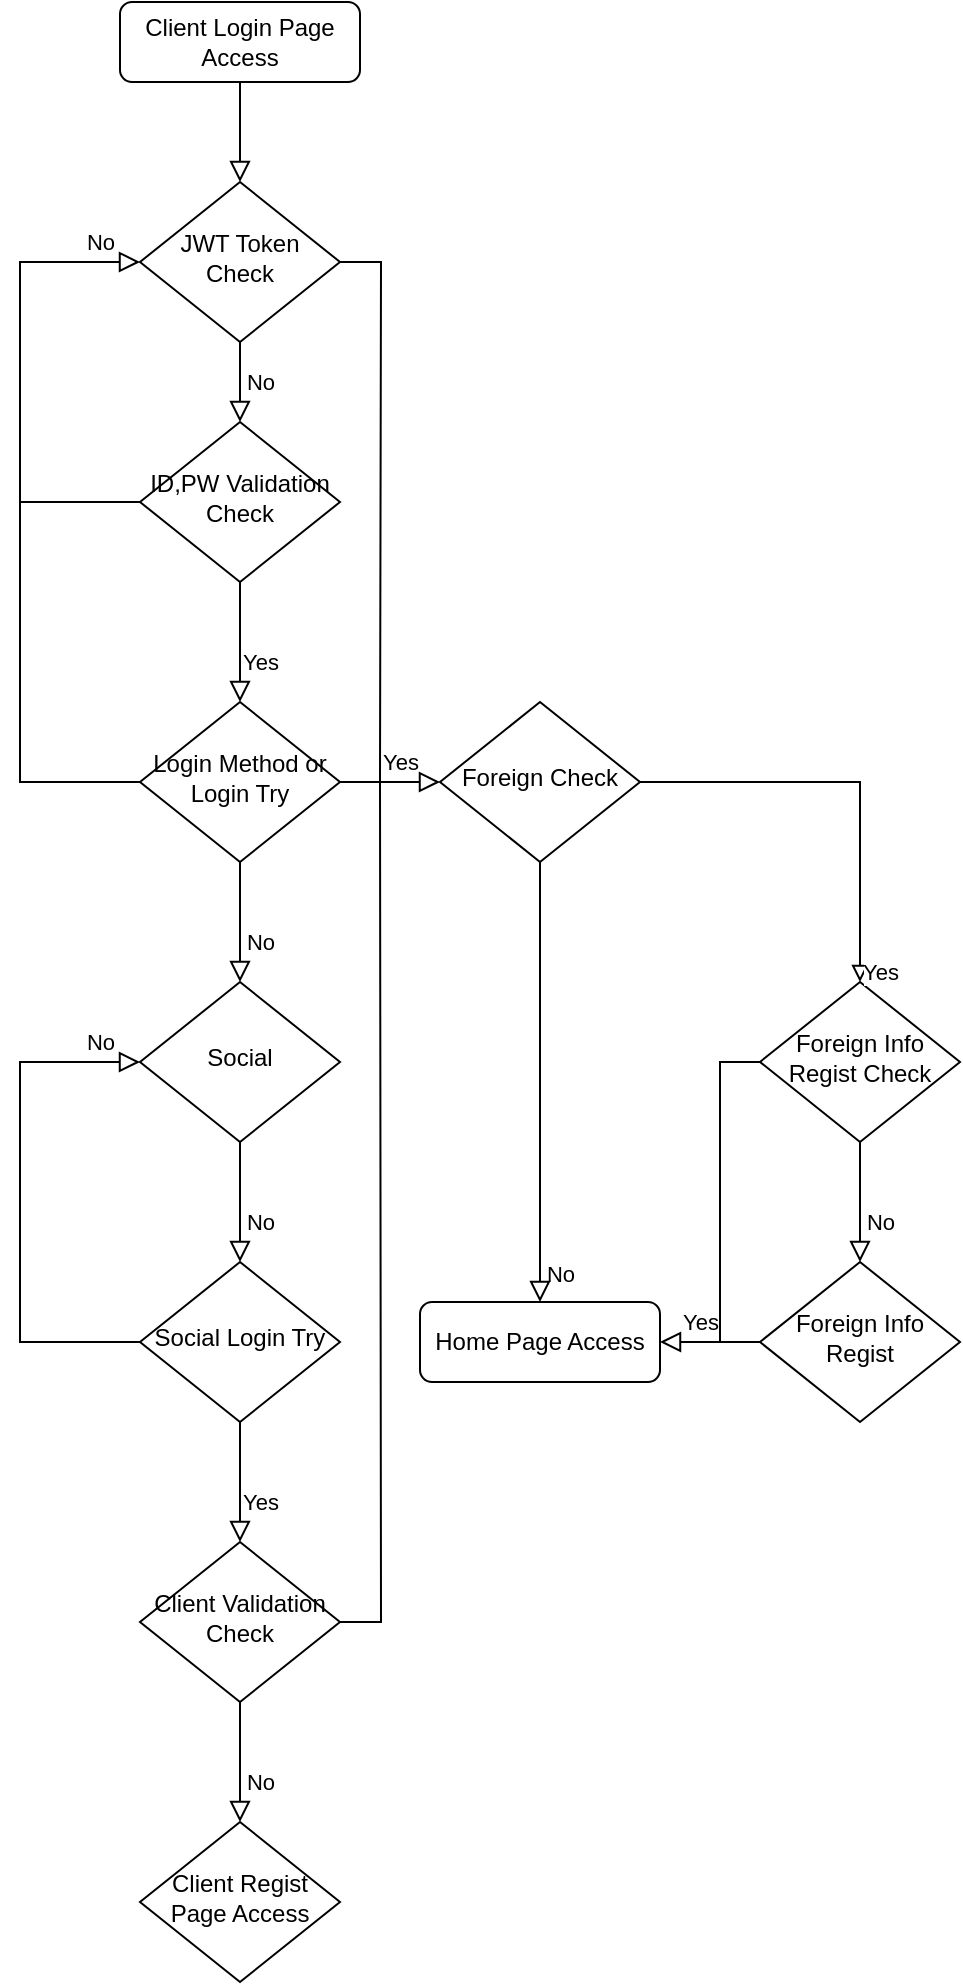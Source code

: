 <mxfile version="21.6.5" type="github" pages="4">
  <diagram id="C5RBs43oDa-KdzZeNtuy" name="Login">
    <mxGraphModel dx="819" dy="450" grid="1" gridSize="10" guides="1" tooltips="1" connect="1" arrows="1" fold="1" page="1" pageScale="1" pageWidth="827" pageHeight="1169" math="0" shadow="0">
      <root>
        <mxCell id="WIyWlLk6GJQsqaUBKTNV-0" />
        <mxCell id="WIyWlLk6GJQsqaUBKTNV-1" parent="WIyWlLk6GJQsqaUBKTNV-0" />
        <mxCell id="WIyWlLk6GJQsqaUBKTNV-2" value="" style="rounded=0;html=1;jettySize=auto;orthogonalLoop=1;fontSize=11;endArrow=block;endFill=0;endSize=8;strokeWidth=1;shadow=0;labelBackgroundColor=none;edgeStyle=orthogonalEdgeStyle;" parent="WIyWlLk6GJQsqaUBKTNV-1" source="WIyWlLk6GJQsqaUBKTNV-3" target="WIyWlLk6GJQsqaUBKTNV-6" edge="1">
          <mxGeometry relative="1" as="geometry" />
        </mxCell>
        <mxCell id="WIyWlLk6GJQsqaUBKTNV-3" value="Client Login Page Access" style="rounded=1;whiteSpace=wrap;html=1;fontSize=12;glass=0;strokeWidth=1;shadow=0;" parent="WIyWlLk6GJQsqaUBKTNV-1" vertex="1">
          <mxGeometry x="160" y="80" width="120" height="40" as="geometry" />
        </mxCell>
        <mxCell id="WIyWlLk6GJQsqaUBKTNV-4" value="No" style="rounded=0;html=1;jettySize=auto;orthogonalLoop=1;fontSize=11;endArrow=block;endFill=0;endSize=8;strokeWidth=1;shadow=0;labelBackgroundColor=none;edgeStyle=orthogonalEdgeStyle;" parent="WIyWlLk6GJQsqaUBKTNV-1" source="WIyWlLk6GJQsqaUBKTNV-6" target="WIyWlLk6GJQsqaUBKTNV-10" edge="1">
          <mxGeometry y="10" relative="1" as="geometry">
            <mxPoint as="offset" />
          </mxGeometry>
        </mxCell>
        <mxCell id="WIyWlLk6GJQsqaUBKTNV-6" value="JWT Token Check" style="rhombus;whiteSpace=wrap;html=1;shadow=0;fontFamily=Helvetica;fontSize=12;align=center;strokeWidth=1;spacing=6;spacingTop=-4;" parent="WIyWlLk6GJQsqaUBKTNV-1" vertex="1">
          <mxGeometry x="170" y="170" width="100" height="80" as="geometry" />
        </mxCell>
        <mxCell id="WIyWlLk6GJQsqaUBKTNV-8" value="Yes" style="rounded=0;html=1;jettySize=auto;orthogonalLoop=1;fontSize=11;endArrow=block;endFill=0;endSize=8;strokeWidth=1;shadow=0;labelBackgroundColor=none;edgeStyle=orthogonalEdgeStyle;" parent="WIyWlLk6GJQsqaUBKTNV-1" source="WIyWlLk6GJQsqaUBKTNV-10" edge="1">
          <mxGeometry x="0.334" y="10" relative="1" as="geometry">
            <mxPoint as="offset" />
            <mxPoint x="220" y="430" as="targetPoint" />
          </mxGeometry>
        </mxCell>
        <mxCell id="WIyWlLk6GJQsqaUBKTNV-9" value="No" style="edgeStyle=orthogonalEdgeStyle;rounded=0;html=1;jettySize=auto;orthogonalLoop=1;fontSize=11;endArrow=block;endFill=0;endSize=8;strokeWidth=1;shadow=0;labelBackgroundColor=none;entryX=0;entryY=0.5;entryDx=0;entryDy=0;exitX=0;exitY=0.5;exitDx=0;exitDy=0;" parent="WIyWlLk6GJQsqaUBKTNV-1" source="OAU4mPGq5pB8jbVuJAas-1" target="WIyWlLk6GJQsqaUBKTNV-6" edge="1">
          <mxGeometry x="0.895" y="10" relative="1" as="geometry">
            <mxPoint as="offset" />
            <mxPoint x="50" y="330" as="targetPoint" />
            <Array as="points">
              <mxPoint x="110" y="470" />
              <mxPoint x="110" y="210" />
            </Array>
          </mxGeometry>
        </mxCell>
        <mxCell id="WIyWlLk6GJQsqaUBKTNV-10" value="ID,PW Validation Check" style="rhombus;whiteSpace=wrap;html=1;shadow=0;fontFamily=Helvetica;fontSize=12;align=center;strokeWidth=1;spacing=6;spacingTop=-4;" parent="WIyWlLk6GJQsqaUBKTNV-1" vertex="1">
          <mxGeometry x="170" y="290" width="100" height="80" as="geometry" />
        </mxCell>
        <mxCell id="OAU4mPGq5pB8jbVuJAas-0" value="No" style="rounded=0;html=1;jettySize=auto;orthogonalLoop=1;fontSize=11;endArrow=block;endFill=0;endSize=8;strokeWidth=1;shadow=0;labelBackgroundColor=none;edgeStyle=orthogonalEdgeStyle;" parent="WIyWlLk6GJQsqaUBKTNV-1" source="OAU4mPGq5pB8jbVuJAas-1" edge="1">
          <mxGeometry x="0.334" y="10" relative="1" as="geometry">
            <mxPoint as="offset" />
            <mxPoint x="220" y="570" as="targetPoint" />
          </mxGeometry>
        </mxCell>
        <mxCell id="OAU4mPGq5pB8jbVuJAas-1" value="Login Method or Login Try" style="rhombus;whiteSpace=wrap;html=1;shadow=0;fontFamily=Helvetica;fontSize=12;align=center;strokeWidth=1;spacing=6;spacingTop=-4;" parent="WIyWlLk6GJQsqaUBKTNV-1" vertex="1">
          <mxGeometry x="170" y="430" width="100" height="80" as="geometry" />
        </mxCell>
        <mxCell id="OAU4mPGq5pB8jbVuJAas-3" value="Yes" style="edgeStyle=orthogonalEdgeStyle;rounded=0;html=1;jettySize=auto;orthogonalLoop=1;fontSize=11;endArrow=block;endFill=0;endSize=8;strokeWidth=1;shadow=0;labelBackgroundColor=none;exitX=1;exitY=0.5;exitDx=0;exitDy=0;" parent="WIyWlLk6GJQsqaUBKTNV-1" source="OAU4mPGq5pB8jbVuJAas-1" edge="1">
          <mxGeometry x="0.216" y="10" relative="1" as="geometry">
            <mxPoint as="offset" />
            <mxPoint x="160" y="430" as="sourcePoint" />
            <mxPoint x="320" y="470" as="targetPoint" />
          </mxGeometry>
        </mxCell>
        <mxCell id="OAU4mPGq5pB8jbVuJAas-5" value="Foreign Check" style="rhombus;whiteSpace=wrap;html=1;shadow=0;fontFamily=Helvetica;fontSize=12;align=center;strokeWidth=1;spacing=6;spacingTop=-4;" parent="WIyWlLk6GJQsqaUBKTNV-1" vertex="1">
          <mxGeometry x="320" y="430" width="100" height="80" as="geometry" />
        </mxCell>
        <mxCell id="OAU4mPGq5pB8jbVuJAas-6" value="" style="endArrow=none;html=1;rounded=0;exitX=0;exitY=0.5;exitDx=0;exitDy=0;" parent="WIyWlLk6GJQsqaUBKTNV-1" source="WIyWlLk6GJQsqaUBKTNV-10" edge="1">
          <mxGeometry width="50" height="50" relative="1" as="geometry">
            <mxPoint x="350" y="380" as="sourcePoint" />
            <mxPoint x="110" y="330" as="targetPoint" />
          </mxGeometry>
        </mxCell>
        <mxCell id="OAU4mPGq5pB8jbVuJAas-7" value="Social" style="rhombus;whiteSpace=wrap;html=1;shadow=0;fontFamily=Helvetica;fontSize=12;align=center;strokeWidth=1;spacing=6;spacingTop=-4;" parent="WIyWlLk6GJQsqaUBKTNV-1" vertex="1">
          <mxGeometry x="170" y="570" width="100" height="80" as="geometry" />
        </mxCell>
        <mxCell id="OAU4mPGq5pB8jbVuJAas-8" value="No" style="rounded=0;html=1;jettySize=auto;orthogonalLoop=1;fontSize=11;endArrow=block;endFill=0;endSize=8;strokeWidth=1;shadow=0;labelBackgroundColor=none;edgeStyle=orthogonalEdgeStyle;" parent="WIyWlLk6GJQsqaUBKTNV-1" source="OAU4mPGq5pB8jbVuJAas-7" edge="1">
          <mxGeometry x="0.334" y="10" relative="1" as="geometry">
            <mxPoint as="offset" />
            <mxPoint x="220" y="710" as="targetPoint" />
          </mxGeometry>
        </mxCell>
        <mxCell id="OAU4mPGq5pB8jbVuJAas-10" value="Social Login Try" style="rhombus;whiteSpace=wrap;html=1;shadow=0;fontFamily=Helvetica;fontSize=12;align=center;strokeWidth=1;spacing=6;spacingTop=-4;" parent="WIyWlLk6GJQsqaUBKTNV-1" vertex="1">
          <mxGeometry x="170" y="710" width="100" height="80" as="geometry" />
        </mxCell>
        <mxCell id="OAU4mPGq5pB8jbVuJAas-13" value="No" style="edgeStyle=orthogonalEdgeStyle;rounded=0;html=1;jettySize=auto;orthogonalLoop=1;fontSize=11;endArrow=block;endFill=0;endSize=8;strokeWidth=1;shadow=0;labelBackgroundColor=none;entryX=0;entryY=0.5;entryDx=0;entryDy=0;exitX=0;exitY=0.5;exitDx=0;exitDy=0;" parent="WIyWlLk6GJQsqaUBKTNV-1" source="OAU4mPGq5pB8jbVuJAas-10" target="OAU4mPGq5pB8jbVuJAas-7" edge="1">
          <mxGeometry x="0.842" y="10" relative="1" as="geometry">
            <mxPoint as="offset" />
            <mxPoint x="170" y="750" as="sourcePoint" />
            <mxPoint x="170" y="490" as="targetPoint" />
            <Array as="points">
              <mxPoint x="110" y="750" />
              <mxPoint x="110" y="610" />
            </Array>
          </mxGeometry>
        </mxCell>
        <mxCell id="OAU4mPGq5pB8jbVuJAas-14" value="No" style="edgeStyle=orthogonalEdgeStyle;rounded=0;html=1;jettySize=auto;orthogonalLoop=1;fontSize=11;endArrow=block;endFill=0;endSize=8;strokeWidth=1;shadow=0;labelBackgroundColor=none;exitX=0.5;exitY=1;exitDx=0;exitDy=0;entryX=0.5;entryY=0;entryDx=0;entryDy=0;" parent="WIyWlLk6GJQsqaUBKTNV-1" source="OAU4mPGq5pB8jbVuJAas-5" target="OAU4mPGq5pB8jbVuJAas-18" edge="1">
          <mxGeometry x="0.867" y="10" relative="1" as="geometry">
            <mxPoint as="offset" />
            <mxPoint x="420" y="469.75" as="sourcePoint" />
            <mxPoint x="460" y="710" as="targetPoint" />
            <Array as="points">
              <mxPoint x="370" y="730" />
            </Array>
          </mxGeometry>
        </mxCell>
        <mxCell id="OAU4mPGq5pB8jbVuJAas-15" value="Foreign Info Regist Check" style="rhombus;whiteSpace=wrap;html=1;shadow=0;fontFamily=Helvetica;fontSize=12;align=center;strokeWidth=1;spacing=6;spacingTop=-4;" parent="WIyWlLk6GJQsqaUBKTNV-1" vertex="1">
          <mxGeometry x="480" y="569.97" width="100" height="80" as="geometry" />
        </mxCell>
        <mxCell id="OAU4mPGq5pB8jbVuJAas-16" value="" style="endArrow=block;html=1;rounded=0;exitX=1;exitY=0.5;exitDx=0;exitDy=0;entryX=0.5;entryY=0;entryDx=0;entryDy=0;edgeStyle=orthogonalEdgeStyle;endFill=0;" parent="WIyWlLk6GJQsqaUBKTNV-1" source="OAU4mPGq5pB8jbVuJAas-5" target="OAU4mPGq5pB8jbVuJAas-15" edge="1">
          <mxGeometry width="50" height="50" relative="1" as="geometry">
            <mxPoint x="530" y="509.97" as="sourcePoint" />
            <mxPoint x="480" y="559.97" as="targetPoint" />
          </mxGeometry>
        </mxCell>
        <mxCell id="OAU4mPGq5pB8jbVuJAas-17" value="Yes" style="edgeLabel;html=1;align=center;verticalAlign=middle;resizable=0;points=[];" parent="OAU4mPGq5pB8jbVuJAas-16" vertex="1" connectable="0">
          <mxGeometry x="0.663" y="2" relative="1" as="geometry">
            <mxPoint x="8" y="30" as="offset" />
          </mxGeometry>
        </mxCell>
        <mxCell id="OAU4mPGq5pB8jbVuJAas-18" value="Home&amp;nbsp;Page Access" style="rounded=1;whiteSpace=wrap;html=1;fontSize=12;glass=0;strokeWidth=1;shadow=0;" parent="WIyWlLk6GJQsqaUBKTNV-1" vertex="1">
          <mxGeometry x="310" y="730" width="120" height="40" as="geometry" />
        </mxCell>
        <mxCell id="OAU4mPGq5pB8jbVuJAas-19" value="Foreign Info Regist" style="rhombus;whiteSpace=wrap;html=1;shadow=0;fontFamily=Helvetica;fontSize=12;align=center;strokeWidth=1;spacing=6;spacingTop=-4;" parent="WIyWlLk6GJQsqaUBKTNV-1" vertex="1">
          <mxGeometry x="480" y="710" width="100" height="80" as="geometry" />
        </mxCell>
        <mxCell id="OAU4mPGq5pB8jbVuJAas-20" value="No" style="rounded=0;html=1;jettySize=auto;orthogonalLoop=1;fontSize=11;endArrow=block;endFill=0;endSize=8;strokeWidth=1;shadow=0;labelBackgroundColor=none;edgeStyle=orthogonalEdgeStyle;" parent="WIyWlLk6GJQsqaUBKTNV-1" edge="1">
          <mxGeometry x="0.333" y="10" relative="1" as="geometry">
            <mxPoint as="offset" />
            <mxPoint x="530" y="650" as="sourcePoint" />
            <mxPoint x="530" y="710" as="targetPoint" />
          </mxGeometry>
        </mxCell>
        <mxCell id="OAU4mPGq5pB8jbVuJAas-21" value="Yes" style="edgeStyle=orthogonalEdgeStyle;rounded=0;html=1;jettySize=auto;orthogonalLoop=1;fontSize=11;endArrow=block;endFill=0;endSize=8;strokeWidth=1;shadow=0;labelBackgroundColor=none;exitX=0;exitY=0.5;exitDx=0;exitDy=0;entryX=1;entryY=0.5;entryDx=0;entryDy=0;" parent="WIyWlLk6GJQsqaUBKTNV-1" source="OAU4mPGq5pB8jbVuJAas-19" target="OAU4mPGq5pB8jbVuJAas-18" edge="1">
          <mxGeometry x="0.2" y="-10" relative="1" as="geometry">
            <mxPoint as="offset" />
            <mxPoint x="280" y="480" as="sourcePoint" />
            <mxPoint x="330" y="480" as="targetPoint" />
          </mxGeometry>
        </mxCell>
        <mxCell id="OAU4mPGq5pB8jbVuJAas-24" value="" style="endArrow=none;html=1;rounded=0;exitX=0;exitY=0.5;exitDx=0;exitDy=0;edgeStyle=orthogonalEdgeStyle;" parent="WIyWlLk6GJQsqaUBKTNV-1" source="OAU4mPGq5pB8jbVuJAas-15" edge="1">
          <mxGeometry width="50" height="50" relative="1" as="geometry">
            <mxPoint x="360" y="690" as="sourcePoint" />
            <mxPoint x="470" y="750" as="targetPoint" />
            <Array as="points">
              <mxPoint x="460" y="610" />
              <mxPoint x="460" y="750" />
            </Array>
          </mxGeometry>
        </mxCell>
        <mxCell id="OAU4mPGq5pB8jbVuJAas-25" value="" style="endArrow=none;html=1;rounded=0;exitX=1;exitY=0.5;exitDx=0;exitDy=0;edgeStyle=orthogonalEdgeStyle;" parent="WIyWlLk6GJQsqaUBKTNV-1" source="Hc2M5jAHRWzcV6oLQWnz-0" edge="1">
          <mxGeometry width="50" height="50" relative="1" as="geometry">
            <mxPoint x="390" y="530" as="sourcePoint" />
            <mxPoint x="290" y="470" as="targetPoint" />
          </mxGeometry>
        </mxCell>
        <mxCell id="OAU4mPGq5pB8jbVuJAas-26" value="" style="endArrow=none;html=1;rounded=0;exitX=1;exitY=0.5;exitDx=0;exitDy=0;edgeStyle=orthogonalEdgeStyle;" parent="WIyWlLk6GJQsqaUBKTNV-1" source="WIyWlLk6GJQsqaUBKTNV-6" edge="1">
          <mxGeometry width="50" height="50" relative="1" as="geometry">
            <mxPoint x="290" y="290" as="sourcePoint" />
            <mxPoint x="290" y="470" as="targetPoint" />
          </mxGeometry>
        </mxCell>
        <mxCell id="Hc2M5jAHRWzcV6oLQWnz-0" value="Client Validation Check" style="rhombus;whiteSpace=wrap;html=1;shadow=0;fontFamily=Helvetica;fontSize=12;align=center;strokeWidth=1;spacing=6;spacingTop=-4;" vertex="1" parent="WIyWlLk6GJQsqaUBKTNV-1">
          <mxGeometry x="170" y="850" width="100" height="80" as="geometry" />
        </mxCell>
        <mxCell id="Hc2M5jAHRWzcV6oLQWnz-1" value="Yes" style="rounded=0;html=1;jettySize=auto;orthogonalLoop=1;fontSize=11;endArrow=block;endFill=0;endSize=8;strokeWidth=1;shadow=0;labelBackgroundColor=none;edgeStyle=orthogonalEdgeStyle;" edge="1" parent="WIyWlLk6GJQsqaUBKTNV-1">
          <mxGeometry x="0.334" y="10" relative="1" as="geometry">
            <mxPoint as="offset" />
            <mxPoint x="220" y="850" as="targetPoint" />
            <mxPoint x="220" y="790" as="sourcePoint" />
          </mxGeometry>
        </mxCell>
        <mxCell id="Hc2M5jAHRWzcV6oLQWnz-2" value="Client Regist Page Access" style="rhombus;whiteSpace=wrap;html=1;shadow=0;fontFamily=Helvetica;fontSize=12;align=center;strokeWidth=1;spacing=6;spacingTop=-4;" vertex="1" parent="WIyWlLk6GJQsqaUBKTNV-1">
          <mxGeometry x="170" y="990" width="100" height="80" as="geometry" />
        </mxCell>
        <mxCell id="Hc2M5jAHRWzcV6oLQWnz-3" value="No" style="rounded=0;html=1;jettySize=auto;orthogonalLoop=1;fontSize=11;endArrow=block;endFill=0;endSize=8;strokeWidth=1;shadow=0;labelBackgroundColor=none;edgeStyle=orthogonalEdgeStyle;" edge="1" parent="WIyWlLk6GJQsqaUBKTNV-1">
          <mxGeometry x="0.334" y="10" relative="1" as="geometry">
            <mxPoint as="offset" />
            <mxPoint x="220" y="990" as="targetPoint" />
            <mxPoint x="220" y="930" as="sourcePoint" />
          </mxGeometry>
        </mxCell>
      </root>
    </mxGraphModel>
  </diagram>
  <diagram id="RABeCPQeb9PJJYZ8y-mj" name="Regist">
    <mxGraphModel dx="1434" dy="788" grid="1" gridSize="10" guides="1" tooltips="1" connect="1" arrows="1" fold="1" page="1" pageScale="1" pageWidth="827" pageHeight="1169" math="0" shadow="0">
      <root>
        <mxCell id="0" />
        <mxCell id="1" parent="0" />
        <mxCell id="Bu6cu-RzxI3Rw5rPV8lA-1" value="" style="rounded=0;html=1;jettySize=auto;orthogonalLoop=1;fontSize=11;endArrow=block;endFill=0;endSize=8;strokeWidth=1;shadow=0;labelBackgroundColor=none;edgeStyle=orthogonalEdgeStyle;" edge="1" parent="1" source="Bu6cu-RzxI3Rw5rPV8lA-2" target="Bu6cu-RzxI3Rw5rPV8lA-4">
          <mxGeometry relative="1" as="geometry" />
        </mxCell>
        <mxCell id="Bu6cu-RzxI3Rw5rPV8lA-2" value="Regist Function" style="rounded=1;whiteSpace=wrap;html=1;fontSize=12;glass=0;strokeWidth=1;shadow=0;" vertex="1" parent="1">
          <mxGeometry x="160" y="80" width="120" height="40" as="geometry" />
        </mxCell>
        <mxCell id="Bu6cu-RzxI3Rw5rPV8lA-3" value="" style="rounded=0;html=1;jettySize=auto;orthogonalLoop=1;fontSize=11;endArrow=block;endFill=0;endSize=8;strokeWidth=1;shadow=0;labelBackgroundColor=none;edgeStyle=orthogonalEdgeStyle;" edge="1" parent="1" source="Bu6cu-RzxI3Rw5rPV8lA-4" target="Bu6cu-RzxI3Rw5rPV8lA-7">
          <mxGeometry y="10" relative="1" as="geometry">
            <mxPoint as="offset" />
          </mxGeometry>
        </mxCell>
        <mxCell id="Bu6cu-RzxI3Rw5rPV8lA-4" value="Regist Page Access" style="rhombus;whiteSpace=wrap;html=1;shadow=0;fontFamily=Helvetica;fontSize=12;align=center;strokeWidth=1;spacing=6;spacingTop=-4;" vertex="1" parent="1">
          <mxGeometry x="170" y="170" width="100" height="80" as="geometry" />
        </mxCell>
        <mxCell id="Bu6cu-RzxI3Rw5rPV8lA-5" value="No" style="rounded=0;html=1;jettySize=auto;orthogonalLoop=1;fontSize=11;endArrow=block;endFill=0;endSize=8;strokeWidth=1;shadow=0;labelBackgroundColor=none;edgeStyle=orthogonalEdgeStyle;" edge="1" parent="1" source="Bu6cu-RzxI3Rw5rPV8lA-7">
          <mxGeometry x="0.334" y="10" relative="1" as="geometry">
            <mxPoint as="offset" />
            <mxPoint x="220" y="430" as="targetPoint" />
          </mxGeometry>
        </mxCell>
        <mxCell id="Bu6cu-RzxI3Rw5rPV8lA-7" value="Member Regist Input" style="rhombus;whiteSpace=wrap;html=1;shadow=0;fontFamily=Helvetica;fontSize=12;align=center;strokeWidth=1;spacing=6;spacingTop=-4;" vertex="1" parent="1">
          <mxGeometry x="170" y="290" width="100" height="80" as="geometry" />
        </mxCell>
        <mxCell id="Bu6cu-RzxI3Rw5rPV8lA-8" value="No" style="rounded=0;html=1;jettySize=auto;orthogonalLoop=1;fontSize=11;endArrow=block;endFill=0;endSize=8;strokeWidth=1;shadow=0;labelBackgroundColor=none;edgeStyle=orthogonalEdgeStyle;" edge="1" parent="1" source="Bu6cu-RzxI3Rw5rPV8lA-9">
          <mxGeometry x="0.334" y="10" relative="1" as="geometry">
            <mxPoint as="offset" />
            <mxPoint x="220" y="570" as="targetPoint" />
          </mxGeometry>
        </mxCell>
        <mxCell id="Bu6cu-RzxI3Rw5rPV8lA-9" value="Regist Try" style="rhombus;whiteSpace=wrap;html=1;shadow=0;fontFamily=Helvetica;fontSize=12;align=center;strokeWidth=1;spacing=6;spacingTop=-4;" vertex="1" parent="1">
          <mxGeometry x="170" y="430" width="100" height="80" as="geometry" />
        </mxCell>
        <mxCell id="Bu6cu-RzxI3Rw5rPV8lA-11" value="Input Validation Check" style="rhombus;whiteSpace=wrap;html=1;shadow=0;fontFamily=Helvetica;fontSize=12;align=center;strokeWidth=1;spacing=6;spacingTop=-4;" vertex="1" parent="1">
          <mxGeometry x="170" y="570" width="100" height="80" as="geometry" />
        </mxCell>
        <mxCell id="Bu6cu-RzxI3Rw5rPV8lA-12" value="No" style="rounded=0;html=1;jettySize=auto;orthogonalLoop=1;fontSize=11;endArrow=block;endFill=0;endSize=8;strokeWidth=1;shadow=0;labelBackgroundColor=none;edgeStyle=orthogonalEdgeStyle;" edge="1" parent="1" source="Bu6cu-RzxI3Rw5rPV8lA-11">
          <mxGeometry x="0.334" y="10" relative="1" as="geometry">
            <mxPoint as="offset" />
            <mxPoint x="220" y="710" as="targetPoint" />
          </mxGeometry>
        </mxCell>
        <mxCell id="Bu6cu-RzxI3Rw5rPV8lA-14" value="No" style="edgeStyle=orthogonalEdgeStyle;rounded=0;html=1;jettySize=auto;orthogonalLoop=1;fontSize=11;endArrow=block;endFill=0;endSize=8;strokeWidth=1;shadow=0;labelBackgroundColor=none;entryX=0;entryY=0.5;entryDx=0;entryDy=0;exitX=0;exitY=0.5;exitDx=0;exitDy=0;" edge="1" parent="1" source="Bu6cu-RzxI3Rw5rPV8lA-17" target="Bu6cu-RzxI3Rw5rPV8lA-7">
          <mxGeometry x="0.922" y="10" relative="1" as="geometry">
            <mxPoint as="offset" />
            <mxPoint x="170" y="750" as="sourcePoint" />
            <mxPoint x="170" y="490" as="targetPoint" />
            <Array as="points">
              <mxPoint x="110" y="730" />
              <mxPoint x="110" y="330" />
            </Array>
          </mxGeometry>
        </mxCell>
        <mxCell id="Bu6cu-RzxI3Rw5rPV8lA-17" value="Regist Function" style="rounded=1;whiteSpace=wrap;html=1;fontSize=12;glass=0;strokeWidth=1;shadow=0;" vertex="1" parent="1">
          <mxGeometry x="160" y="710" width="120" height="40" as="geometry" />
        </mxCell>
      </root>
    </mxGraphModel>
  </diagram>
  <diagram id="2oPlV3BGFk8Ijo77Zun0" name="Tour">
    <mxGraphModel dx="1434" dy="788" grid="1" gridSize="10" guides="1" tooltips="1" connect="1" arrows="1" fold="1" page="1" pageScale="1" pageWidth="827" pageHeight="1169" math="0" shadow="0">
      <root>
        <mxCell id="0" />
        <mxCell id="1" parent="0" />
        <mxCell id="-uy9aPLyUxYlzzSUxktP-1" value="" style="rounded=0;html=1;jettySize=auto;orthogonalLoop=1;fontSize=11;endArrow=block;endFill=0;endSize=8;strokeWidth=1;shadow=0;labelBackgroundColor=none;edgeStyle=orthogonalEdgeStyle;" edge="1" parent="1" source="-uy9aPLyUxYlzzSUxktP-2" target="-uy9aPLyUxYlzzSUxktP-4">
          <mxGeometry relative="1" as="geometry" />
        </mxCell>
        <mxCell id="-uy9aPLyUxYlzzSUxktP-2" value="Tour Page Access" style="rounded=1;whiteSpace=wrap;html=1;fontSize=12;glass=0;strokeWidth=1;shadow=0;" vertex="1" parent="1">
          <mxGeometry x="160" y="80" width="120" height="40" as="geometry" />
        </mxCell>
        <mxCell id="-uy9aPLyUxYlzzSUxktP-4" value="Category Select&lt;br&gt;&amp;amp; search Input" style="rhombus;whiteSpace=wrap;html=1;shadow=0;fontFamily=Helvetica;fontSize=12;align=center;strokeWidth=1;spacing=6;spacingTop=-4;" vertex="1" parent="1">
          <mxGeometry x="170" y="170" width="100" height="80" as="geometry" />
        </mxCell>
        <mxCell id="-uy9aPLyUxYlzzSUxktP-5" value="" style="rounded=0;html=1;jettySize=auto;orthogonalLoop=1;fontSize=11;endArrow=block;endFill=0;endSize=8;strokeWidth=1;shadow=0;labelBackgroundColor=none;edgeStyle=orthogonalEdgeStyle;" edge="1" parent="1" source="-uy9aPLyUxYlzzSUxktP-6">
          <mxGeometry x="0.334" y="10" relative="1" as="geometry">
            <mxPoint as="offset" />
            <mxPoint x="220" y="440" as="targetPoint" />
          </mxGeometry>
        </mxCell>
        <mxCell id="-uy9aPLyUxYlzzSUxktP-6" value="Button Click" style="rhombus;whiteSpace=wrap;html=1;shadow=0;fontFamily=Helvetica;fontSize=12;align=center;strokeWidth=1;spacing=6;spacingTop=-4;" vertex="1" parent="1">
          <mxGeometry x="170" y="300" width="100" height="80" as="geometry" />
        </mxCell>
        <mxCell id="-uy9aPLyUxYlzzSUxktP-7" value="" style="rounded=0;html=1;jettySize=auto;orthogonalLoop=1;fontSize=11;endArrow=block;endFill=0;endSize=8;strokeWidth=1;shadow=0;labelBackgroundColor=none;edgeStyle=orthogonalEdgeStyle;" edge="1" parent="1" source="-uy9aPLyUxYlzzSUxktP-8">
          <mxGeometry x="0.334" y="10" relative="1" as="geometry">
            <mxPoint as="offset" />
            <mxPoint x="220" y="580" as="targetPoint" />
          </mxGeometry>
        </mxCell>
        <mxCell id="-uy9aPLyUxYlzzSUxktP-8" value="Result List" style="rhombus;whiteSpace=wrap;html=1;shadow=0;fontFamily=Helvetica;fontSize=12;align=center;strokeWidth=1;spacing=6;spacingTop=-4;" vertex="1" parent="1">
          <mxGeometry x="170" y="440" width="100" height="80" as="geometry" />
        </mxCell>
        <mxCell id="-uy9aPLyUxYlzzSUxktP-9" value="Result Detail" style="rhombus;whiteSpace=wrap;html=1;shadow=0;fontFamily=Helvetica;fontSize=12;align=center;strokeWidth=1;spacing=6;spacingTop=-4;" vertex="1" parent="1">
          <mxGeometry x="170" y="580" width="100" height="80" as="geometry" />
        </mxCell>
        <mxCell id="-uy9aPLyUxYlzzSUxktP-10" value="" style="rounded=0;html=1;jettySize=auto;orthogonalLoop=1;fontSize=11;endArrow=block;endFill=0;endSize=8;strokeWidth=1;shadow=0;labelBackgroundColor=none;edgeStyle=orthogonalEdgeStyle;" edge="1" parent="1" source="-uy9aPLyUxYlzzSUxktP-9">
          <mxGeometry x="0.334" y="10" relative="1" as="geometry">
            <mxPoint as="offset" />
            <mxPoint x="220" y="720" as="targetPoint" />
          </mxGeometry>
        </mxCell>
        <mxCell id="-uy9aPLyUxYlzzSUxktP-11" value="No" style="edgeStyle=orthogonalEdgeStyle;rounded=0;html=1;jettySize=auto;orthogonalLoop=1;fontSize=11;endArrow=block;endFill=0;endSize=8;strokeWidth=1;shadow=0;labelBackgroundColor=none;entryX=0;entryY=0.5;entryDx=0;entryDy=0;exitX=0;exitY=0.5;exitDx=0;exitDy=0;" edge="1" parent="1" source="-uy9aPLyUxYlzzSUxktP-8" target="-uy9aPLyUxYlzzSUxktP-4">
          <mxGeometry x="0.897" y="10" relative="1" as="geometry">
            <mxPoint as="offset" />
            <mxPoint x="170" y="760" as="sourcePoint" />
            <mxPoint x="170" y="500" as="targetPoint" />
            <Array as="points">
              <mxPoint x="110" y="480" />
              <mxPoint x="110" y="210" />
            </Array>
          </mxGeometry>
        </mxCell>
        <mxCell id="-uy9aPLyUxYlzzSUxktP-12" value="End" style="rounded=1;whiteSpace=wrap;html=1;fontSize=12;glass=0;strokeWidth=1;shadow=0;" vertex="1" parent="1">
          <mxGeometry x="160" y="720" width="120" height="40" as="geometry" />
        </mxCell>
        <mxCell id="-uy9aPLyUxYlzzSUxktP-13" value="Tour Search Function" style="rounded=1;whiteSpace=wrap;html=1;fontSize=12;glass=0;strokeWidth=1;shadow=0;" vertex="1" parent="1">
          <mxGeometry x="160" y="20" width="120" height="40" as="geometry" />
        </mxCell>
        <mxCell id="-uy9aPLyUxYlzzSUxktP-15" value="" style="rounded=0;html=1;jettySize=auto;orthogonalLoop=1;fontSize=11;endArrow=block;endFill=0;endSize=8;strokeWidth=1;shadow=0;labelBackgroundColor=none;edgeStyle=orthogonalEdgeStyle;" edge="1" parent="1">
          <mxGeometry relative="1" as="geometry">
            <mxPoint x="219.76" y="250" as="sourcePoint" />
            <mxPoint x="219.76" y="300" as="targetPoint" />
          </mxGeometry>
        </mxCell>
        <mxCell id="-uy9aPLyUxYlzzSUxktP-29" value="Detail Update Button Click" style="rhombus;whiteSpace=wrap;html=1;shadow=0;fontFamily=Helvetica;fontSize=12;align=center;strokeWidth=1;spacing=6;spacingTop=-4;" vertex="1" parent="1">
          <mxGeometry x="330" y="580" width="100" height="80" as="geometry" />
        </mxCell>
        <mxCell id="-uy9aPLyUxYlzzSUxktP-30" value="Detail Delete Button Click" style="rhombus;whiteSpace=wrap;html=1;shadow=0;fontFamily=Helvetica;fontSize=12;align=center;strokeWidth=1;spacing=6;spacingTop=-4;" vertex="1" parent="1">
          <mxGeometry x="10" y="580" width="100" height="80" as="geometry" />
        </mxCell>
        <mxCell id="-uy9aPLyUxYlzzSUxktP-31" value="" style="endArrow=block;html=1;rounded=0;exitX=1;exitY=0.5;exitDx=0;exitDy=0;entryX=0;entryY=0.5;entryDx=0;entryDy=0;endFill=0;" edge="1" parent="1" source="-uy9aPLyUxYlzzSUxktP-9" target="-uy9aPLyUxYlzzSUxktP-29">
          <mxGeometry width="50" height="50" relative="1" as="geometry">
            <mxPoint x="280" y="630" as="sourcePoint" />
            <mxPoint x="330" y="580" as="targetPoint" />
          </mxGeometry>
        </mxCell>
        <mxCell id="-uy9aPLyUxYlzzSUxktP-32" value="" style="endArrow=block;html=1;rounded=0;exitX=0;exitY=0.5;exitDx=0;exitDy=0;entryX=1;entryY=0.5;entryDx=0;entryDy=0;endFill=0;" edge="1" parent="1" source="-uy9aPLyUxYlzzSUxktP-9" target="-uy9aPLyUxYlzzSUxktP-30">
          <mxGeometry width="50" height="50" relative="1" as="geometry">
            <mxPoint x="270" y="584" as="sourcePoint" />
            <mxPoint x="330" y="584" as="targetPoint" />
          </mxGeometry>
        </mxCell>
        <mxCell id="-uy9aPLyUxYlzzSUxktP-34" value="" style="rounded=0;html=1;jettySize=auto;orthogonalLoop=1;fontSize=11;endArrow=block;endFill=0;endSize=8;strokeWidth=1;shadow=0;labelBackgroundColor=none;edgeStyle=orthogonalEdgeStyle;entryX=0;entryY=0.5;entryDx=0;entryDy=0;" edge="1" parent="1" target="-uy9aPLyUxYlzzSUxktP-12">
          <mxGeometry x="0.334" y="10" relative="1" as="geometry">
            <mxPoint as="offset" />
            <mxPoint x="59.8" y="720" as="targetPoint" />
            <mxPoint x="59.8" y="660" as="sourcePoint" />
            <Array as="points">
              <mxPoint x="60" y="740" />
            </Array>
          </mxGeometry>
        </mxCell>
        <mxCell id="-uy9aPLyUxYlzzSUxktP-35" value="" style="rounded=0;html=1;jettySize=auto;orthogonalLoop=1;fontSize=11;endArrow=block;endFill=0;endSize=8;strokeWidth=1;shadow=0;labelBackgroundColor=none;edgeStyle=orthogonalEdgeStyle;entryX=1;entryY=0.5;entryDx=0;entryDy=0;" edge="1" parent="1" target="-uy9aPLyUxYlzzSUxktP-12">
          <mxGeometry x="0.334" y="10" relative="1" as="geometry">
            <mxPoint as="offset" />
            <mxPoint x="379.8" y="720" as="targetPoint" />
            <mxPoint x="379.8" y="660" as="sourcePoint" />
            <Array as="points">
              <mxPoint x="380" y="740" />
            </Array>
          </mxGeometry>
        </mxCell>
      </root>
    </mxGraphModel>
  </diagram>
  <diagram id="4RPlmc9HOEVO2A2lnocF" name="Guide">
    <mxGraphModel dx="1434" dy="788" grid="1" gridSize="10" guides="1" tooltips="1" connect="1" arrows="1" fold="1" page="1" pageScale="1" pageWidth="827" pageHeight="1169" math="0" shadow="0">
      <root>
        <mxCell id="0" />
        <mxCell id="1" parent="0" />
      </root>
    </mxGraphModel>
  </diagram>
</mxfile>
